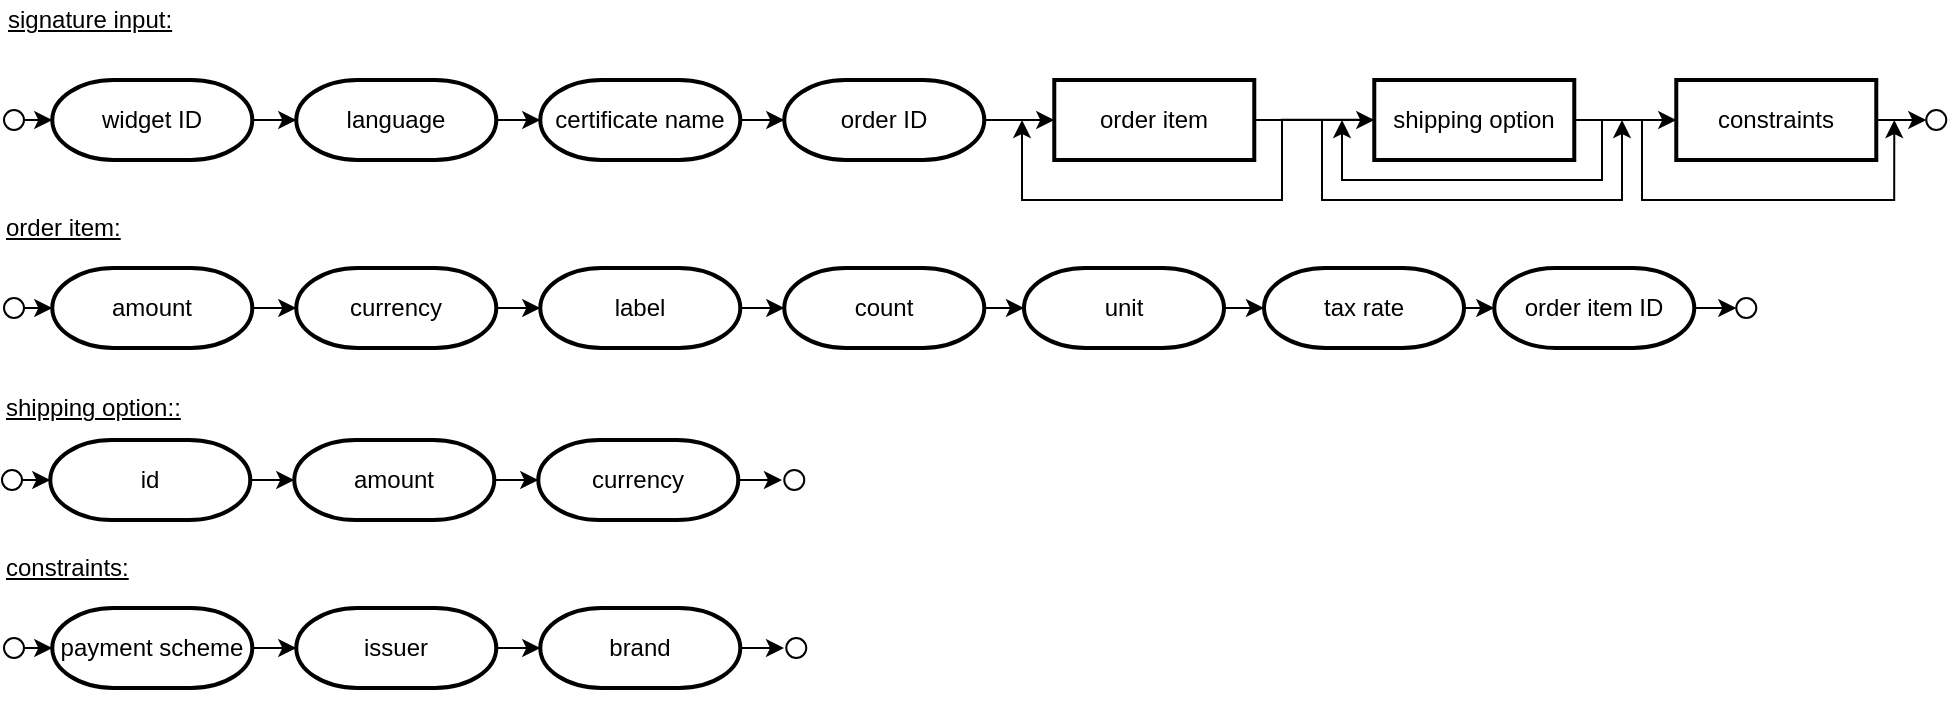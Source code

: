 <mxfile version="12.7.1"><diagram id="AGgxue8pLdZuXnIfCZJs" name="Page-1"><mxGraphModel dx="1722" dy="928" grid="1" gridSize="10" guides="1" tooltips="1" connect="1" arrows="1" fold="1" page="1" pageScale="1" pageWidth="1169" pageHeight="827" math="0" shadow="0"><root><mxCell id="0"/><mxCell id="1" parent="0"/><mxCell id="IXxSdgScEHod9mX3XxC--8" style="edgeStyle=orthogonalEdgeStyle;rounded=0;orthogonalLoop=1;jettySize=auto;html=1;exitX=1;exitY=0.5;exitDx=0;exitDy=0;entryX=0;entryY=0.5;entryDx=0;entryDy=0;" edge="1" parent="1" source="IXxSdgScEHod9mX3XxC--4" target="IXxSdgScEHod9mX3XxC--6"><mxGeometry relative="1" as="geometry"/></mxCell><mxCell id="IXxSdgScEHod9mX3XxC--99" style="edgeStyle=orthogonalEdgeStyle;rounded=0;orthogonalLoop=1;jettySize=auto;html=1;" edge="1" parent="1"><mxGeometry relative="1" as="geometry"><mxPoint x="560" y="60" as="targetPoint"/><mxPoint x="791" y="59.86" as="sourcePoint"/><Array as="points"><mxPoint x="690" y="60"/><mxPoint x="690" y="100"/><mxPoint x="560" y="100"/></Array></mxGeometry></mxCell><mxCell id="IXxSdgScEHod9mX3XxC--4" value="order item" style="rounded=0;whiteSpace=wrap;html=1;absoluteArcSize=1;arcSize=14;strokeWidth=2;comic=0;" vertex="1" parent="1"><mxGeometry x="576.14" y="40" width="100" height="40" as="geometry"/></mxCell><mxCell id="IXxSdgScEHod9mX3XxC--5" style="edgeStyle=orthogonalEdgeStyle;rounded=0;orthogonalLoop=1;jettySize=auto;html=1;exitX=0.5;exitY=1;exitDx=0;exitDy=0;exitPerimeter=0;" edge="1" parent="1" source="IXxSdgScEHod9mX3XxC--3" target="IXxSdgScEHod9mX3XxC--3"><mxGeometry relative="1" as="geometry"/></mxCell><mxCell id="IXxSdgScEHod9mX3XxC--17" style="edgeStyle=orthogonalEdgeStyle;curved=1;rounded=0;orthogonalLoop=1;jettySize=auto;html=1;exitX=1;exitY=0.5;exitDx=0;exitDy=0;exitPerimeter=0;entryX=0;entryY=0.5;entryDx=0;entryDy=0;entryPerimeter=0;" edge="1" parent="1" source="IXxSdgScEHod9mX3XxC--3" target="IXxSdgScEHod9mX3XxC--11"><mxGeometry relative="1" as="geometry"/></mxCell><mxCell id="IXxSdgScEHod9mX3XxC--3" value="&lt;span&gt;widget ID&lt;/span&gt;" style="strokeWidth=2;html=1;shape=mxgraph.flowchart.terminator;whiteSpace=wrap;rounded=1;comic=0;" vertex="1" parent="1"><mxGeometry x="75.14" y="40" width="100" height="40" as="geometry"/></mxCell><mxCell id="IXxSdgScEHod9mX3XxC--9" style="edgeStyle=orthogonalEdgeStyle;rounded=0;orthogonalLoop=1;jettySize=auto;html=1;exitX=1;exitY=0.5;exitDx=0;exitDy=0;entryX=0;entryY=0.5;entryDx=0;entryDy=0;" edge="1" parent="1" source="IXxSdgScEHod9mX3XxC--6" target="IXxSdgScEHod9mX3XxC--7"><mxGeometry relative="1" as="geometry"/></mxCell><mxCell id="IXxSdgScEHod9mX3XxC--35" style="edgeStyle=orthogonalEdgeStyle;rounded=0;orthogonalLoop=1;jettySize=auto;html=1;" edge="1" parent="1"><mxGeometry relative="1" as="geometry"><mxPoint x="876.14" y="60" as="sourcePoint"/><mxPoint x="996.14" y="60" as="targetPoint"/><Array as="points"><mxPoint x="870" y="60"/><mxPoint x="870" y="100"/><mxPoint x="996" y="100"/></Array></mxGeometry></mxCell><mxCell id="IXxSdgScEHod9mX3XxC--101" style="edgeStyle=orthogonalEdgeStyle;rounded=0;orthogonalLoop=1;jettySize=auto;html=1;" edge="1" parent="1"><mxGeometry relative="1" as="geometry"><mxPoint x="720" y="60" as="targetPoint"/><mxPoint x="850" y="60" as="sourcePoint"/><Array as="points"><mxPoint x="850" y="90"/><mxPoint x="720" y="90"/></Array></mxGeometry></mxCell><mxCell id="IXxSdgScEHod9mX3XxC--6" value="shipping option" style="rounded=0;whiteSpace=wrap;html=1;absoluteArcSize=1;arcSize=14;strokeWidth=2;comic=0;" vertex="1" parent="1"><mxGeometry x="736.14" y="40" width="100" height="40" as="geometry"/></mxCell><mxCell id="IXxSdgScEHod9mX3XxC--7" value="constraints" style="rounded=0;whiteSpace=wrap;html=1;absoluteArcSize=1;arcSize=14;strokeWidth=2;comic=0;" vertex="1" parent="1"><mxGeometry x="887.14" y="40" width="100" height="40" as="geometry"/></mxCell><mxCell id="IXxSdgScEHod9mX3XxC--18" style="edgeStyle=orthogonalEdgeStyle;curved=1;rounded=0;orthogonalLoop=1;jettySize=auto;html=1;exitX=1;exitY=0.5;exitDx=0;exitDy=0;exitPerimeter=0;entryX=0;entryY=0.5;entryDx=0;entryDy=0;entryPerimeter=0;" edge="1" parent="1" source="IXxSdgScEHod9mX3XxC--11" target="IXxSdgScEHod9mX3XxC--12"><mxGeometry relative="1" as="geometry"/></mxCell><mxCell id="IXxSdgScEHod9mX3XxC--11" value="&lt;span&gt;language&lt;/span&gt;" style="strokeWidth=2;html=1;shape=mxgraph.flowchart.terminator;whiteSpace=wrap;rounded=1;comic=0;" vertex="1" parent="1"><mxGeometry x="197.14" y="40" width="100" height="40" as="geometry"/></mxCell><mxCell id="IXxSdgScEHod9mX3XxC--19" style="edgeStyle=orthogonalEdgeStyle;curved=1;rounded=0;orthogonalLoop=1;jettySize=auto;html=1;exitX=1;exitY=0.5;exitDx=0;exitDy=0;exitPerimeter=0;entryX=0;entryY=0.5;entryDx=0;entryDy=0;entryPerimeter=0;" edge="1" parent="1" source="IXxSdgScEHod9mX3XxC--12" target="IXxSdgScEHod9mX3XxC--16"><mxGeometry relative="1" as="geometry"><mxPoint x="426.14" y="60" as="sourcePoint"/></mxGeometry></mxCell><mxCell id="IXxSdgScEHod9mX3XxC--12" value="&lt;span&gt;certificate name&lt;/span&gt;" style="strokeWidth=2;html=1;shape=mxgraph.flowchart.terminator;whiteSpace=wrap;rounded=1;comic=0;" vertex="1" parent="1"><mxGeometry x="319.14" y="40" width="100" height="40" as="geometry"/></mxCell><mxCell id="IXxSdgScEHod9mX3XxC--20" style="edgeStyle=orthogonalEdgeStyle;curved=1;rounded=0;orthogonalLoop=1;jettySize=auto;html=1;exitX=1;exitY=0.5;exitDx=0;exitDy=0;exitPerimeter=0;" edge="1" parent="1" source="IXxSdgScEHod9mX3XxC--16" target="IXxSdgScEHod9mX3XxC--4"><mxGeometry relative="1" as="geometry"/></mxCell><mxCell id="IXxSdgScEHod9mX3XxC--16" value="&lt;span&gt;order ID&lt;/span&gt;" style="strokeWidth=2;html=1;shape=mxgraph.flowchart.terminator;whiteSpace=wrap;rounded=1;comic=0;" vertex="1" parent="1"><mxGeometry x="441.14" y="40" width="100" height="40" as="geometry"/></mxCell><mxCell id="IXxSdgScEHod9mX3XxC--31" value="" style="ellipse;whiteSpace=wrap;html=1;aspect=fixed;rounded=0;comic=0;strokeWidth=1;" vertex="1" parent="1"><mxGeometry x="1012.14" y="55" width="10" height="10" as="geometry"/></mxCell><mxCell id="IXxSdgScEHod9mX3XxC--36" style="edgeStyle=orthogonalEdgeStyle;rounded=0;orthogonalLoop=1;jettySize=auto;html=1;exitX=1;exitY=0.5;exitDx=0;exitDy=0;entryX=0;entryY=0.5;entryDx=0;entryDy=0;" edge="1" parent="1" source="IXxSdgScEHod9mX3XxC--7" target="IXxSdgScEHod9mX3XxC--31"><mxGeometry relative="1" as="geometry"><mxPoint x="867.14" y="70" as="sourcePoint"/><mxPoint x="897.14" y="70" as="targetPoint"/></mxGeometry></mxCell><mxCell id="IXxSdgScEHod9mX3XxC--38" style="edgeStyle=orthogonalEdgeStyle;rounded=0;orthogonalLoop=1;jettySize=auto;html=1;exitX=1;exitY=0.5;exitDx=0;exitDy=0;entryX=0;entryY=0.5;entryDx=0;entryDy=0;entryPerimeter=0;" edge="1" parent="1" source="IXxSdgScEHod9mX3XxC--37" target="IXxSdgScEHod9mX3XxC--3"><mxGeometry relative="1" as="geometry"/></mxCell><mxCell id="IXxSdgScEHod9mX3XxC--37" value="" style="ellipse;whiteSpace=wrap;html=1;aspect=fixed;rounded=0;comic=0;strokeWidth=1;" vertex="1" parent="1"><mxGeometry x="51.0" y="55" width="10" height="10" as="geometry"/></mxCell><mxCell id="IXxSdgScEHod9mX3XxC--42" style="edgeStyle=orthogonalEdgeStyle;rounded=0;orthogonalLoop=1;jettySize=auto;html=1;exitX=0.5;exitY=1;exitDx=0;exitDy=0;exitPerimeter=0;" edge="1" parent="1" source="IXxSdgScEHod9mX3XxC--44" target="IXxSdgScEHod9mX3XxC--44"><mxGeometry relative="1" as="geometry"/></mxCell><mxCell id="IXxSdgScEHod9mX3XxC--43" style="edgeStyle=orthogonalEdgeStyle;curved=1;rounded=0;orthogonalLoop=1;jettySize=auto;html=1;exitX=1;exitY=0.5;exitDx=0;exitDy=0;exitPerimeter=0;entryX=0;entryY=0.5;entryDx=0;entryDy=0;entryPerimeter=0;" edge="1" parent="1" source="IXxSdgScEHod9mX3XxC--44" target="IXxSdgScEHod9mX3XxC--50"><mxGeometry relative="1" as="geometry"/></mxCell><mxCell id="IXxSdgScEHod9mX3XxC--44" value="&lt;span&gt;amount&lt;/span&gt;" style="strokeWidth=2;html=1;shape=mxgraph.flowchart.terminator;whiteSpace=wrap;rounded=1;comic=0;" vertex="1" parent="1"><mxGeometry x="75.14" y="134" width="100" height="40" as="geometry"/></mxCell><mxCell id="IXxSdgScEHod9mX3XxC--49" style="edgeStyle=orthogonalEdgeStyle;curved=1;rounded=0;orthogonalLoop=1;jettySize=auto;html=1;exitX=1;exitY=0.5;exitDx=0;exitDy=0;exitPerimeter=0;entryX=0;entryY=0.5;entryDx=0;entryDy=0;entryPerimeter=0;" edge="1" parent="1" source="IXxSdgScEHod9mX3XxC--50" target="IXxSdgScEHod9mX3XxC--52"><mxGeometry relative="1" as="geometry"/></mxCell><mxCell id="IXxSdgScEHod9mX3XxC--50" value="&lt;span&gt;currency&lt;/span&gt;" style="strokeWidth=2;html=1;shape=mxgraph.flowchart.terminator;whiteSpace=wrap;rounded=1;comic=0;" vertex="1" parent="1"><mxGeometry x="197.14" y="134" width="100" height="40" as="geometry"/></mxCell><mxCell id="IXxSdgScEHod9mX3XxC--51" style="edgeStyle=orthogonalEdgeStyle;curved=1;rounded=0;orthogonalLoop=1;jettySize=auto;html=1;exitX=1;exitY=0.5;exitDx=0;exitDy=0;exitPerimeter=0;entryX=0;entryY=0.5;entryDx=0;entryDy=0;entryPerimeter=0;" edge="1" parent="1" source="IXxSdgScEHod9mX3XxC--52" target="IXxSdgScEHod9mX3XxC--55"><mxGeometry relative="1" as="geometry"><mxPoint x="426.14" y="154" as="sourcePoint"/></mxGeometry></mxCell><mxCell id="IXxSdgScEHod9mX3XxC--52" value="&lt;span&gt;label&lt;/span&gt;" style="strokeWidth=2;html=1;shape=mxgraph.flowchart.terminator;whiteSpace=wrap;rounded=1;comic=0;" vertex="1" parent="1"><mxGeometry x="319.14" y="134" width="100" height="40" as="geometry"/></mxCell><mxCell id="IXxSdgScEHod9mX3XxC--63" style="edgeStyle=orthogonalEdgeStyle;rounded=0;orthogonalLoop=1;jettySize=auto;html=1;exitX=1;exitY=0.5;exitDx=0;exitDy=0;exitPerimeter=0;entryX=0;entryY=0.5;entryDx=0;entryDy=0;entryPerimeter=0;" edge="1" parent="1" source="IXxSdgScEHod9mX3XxC--55" target="IXxSdgScEHod9mX3XxC--60"><mxGeometry relative="1" as="geometry"/></mxCell><mxCell id="IXxSdgScEHod9mX3XxC--55" value="&lt;span&gt;count&lt;/span&gt;" style="strokeWidth=2;html=1;shape=mxgraph.flowchart.terminator;whiteSpace=wrap;rounded=1;comic=0;" vertex="1" parent="1"><mxGeometry x="441.14" y="134" width="100" height="40" as="geometry"/></mxCell><mxCell id="IXxSdgScEHod9mX3XxC--56" value="" style="ellipse;whiteSpace=wrap;html=1;aspect=fixed;rounded=0;comic=0;strokeWidth=1;" vertex="1" parent="1"><mxGeometry x="917.14" y="149" width="10" height="10" as="geometry"/></mxCell><mxCell id="IXxSdgScEHod9mX3XxC--57" style="edgeStyle=orthogonalEdgeStyle;rounded=0;orthogonalLoop=1;jettySize=auto;html=1;exitX=1;exitY=0.5;exitDx=0;exitDy=0;entryX=0;entryY=0.5;entryDx=0;entryDy=0;exitPerimeter=0;" edge="1" parent="1" source="IXxSdgScEHod9mX3XxC--62" target="IXxSdgScEHod9mX3XxC--56"><mxGeometry relative="1" as="geometry"><mxPoint x="926.14" y="154" as="sourcePoint"/><mxPoint x="836.14" y="164" as="targetPoint"/></mxGeometry></mxCell><mxCell id="IXxSdgScEHod9mX3XxC--58" style="edgeStyle=orthogonalEdgeStyle;rounded=0;orthogonalLoop=1;jettySize=auto;html=1;exitX=1;exitY=0.5;exitDx=0;exitDy=0;entryX=0;entryY=0.5;entryDx=0;entryDy=0;entryPerimeter=0;" edge="1" parent="1" source="IXxSdgScEHod9mX3XxC--59" target="IXxSdgScEHod9mX3XxC--44"><mxGeometry relative="1" as="geometry"/></mxCell><mxCell id="IXxSdgScEHod9mX3XxC--59" value="" style="ellipse;whiteSpace=wrap;html=1;aspect=fixed;rounded=0;comic=0;strokeWidth=1;" vertex="1" parent="1"><mxGeometry x="51.0" y="149" width="10" height="10" as="geometry"/></mxCell><mxCell id="IXxSdgScEHod9mX3XxC--64" style="edgeStyle=orthogonalEdgeStyle;rounded=0;orthogonalLoop=1;jettySize=auto;html=1;exitX=1;exitY=0.5;exitDx=0;exitDy=0;exitPerimeter=0;entryX=0;entryY=0.5;entryDx=0;entryDy=0;entryPerimeter=0;" edge="1" parent="1" source="IXxSdgScEHod9mX3XxC--60" target="IXxSdgScEHod9mX3XxC--61"><mxGeometry relative="1" as="geometry"/></mxCell><mxCell id="IXxSdgScEHod9mX3XxC--60" value="&lt;span&gt;unit&lt;/span&gt;" style="strokeWidth=2;html=1;shape=mxgraph.flowchart.terminator;whiteSpace=wrap;rounded=1;comic=0;" vertex="1" parent="1"><mxGeometry x="561" y="134" width="100" height="40" as="geometry"/></mxCell><mxCell id="IXxSdgScEHod9mX3XxC--65" style="edgeStyle=orthogonalEdgeStyle;rounded=0;orthogonalLoop=1;jettySize=auto;html=1;exitX=1;exitY=0.5;exitDx=0;exitDy=0;exitPerimeter=0;entryX=0;entryY=0.5;entryDx=0;entryDy=0;entryPerimeter=0;" edge="1" parent="1" source="IXxSdgScEHod9mX3XxC--61" target="IXxSdgScEHod9mX3XxC--62"><mxGeometry relative="1" as="geometry"/></mxCell><mxCell id="IXxSdgScEHod9mX3XxC--61" value="&lt;span&gt;tax rate&lt;/span&gt;" style="strokeWidth=2;html=1;shape=mxgraph.flowchart.terminator;whiteSpace=wrap;rounded=1;comic=0;" vertex="1" parent="1"><mxGeometry x="681" y="134" width="100" height="40" as="geometry"/></mxCell><mxCell id="IXxSdgScEHod9mX3XxC--62" value="&lt;span&gt;order item ID&lt;/span&gt;" style="strokeWidth=2;html=1;shape=mxgraph.flowchart.terminator;whiteSpace=wrap;rounded=1;comic=0;" vertex="1" parent="1"><mxGeometry x="796.14" y="134" width="100" height="40" as="geometry"/></mxCell><mxCell id="IXxSdgScEHod9mX3XxC--66" style="edgeStyle=orthogonalEdgeStyle;rounded=0;orthogonalLoop=1;jettySize=auto;html=1;exitX=0.5;exitY=1;exitDx=0;exitDy=0;exitPerimeter=0;" edge="1" parent="1" source="IXxSdgScEHod9mX3XxC--68" target="IXxSdgScEHod9mX3XxC--68"><mxGeometry relative="1" as="geometry"/></mxCell><mxCell id="IXxSdgScEHod9mX3XxC--67" style="edgeStyle=orthogonalEdgeStyle;curved=1;rounded=0;orthogonalLoop=1;jettySize=auto;html=1;exitX=1;exitY=0.5;exitDx=0;exitDy=0;exitPerimeter=0;entryX=0;entryY=0.5;entryDx=0;entryDy=0;entryPerimeter=0;" edge="1" parent="1" source="IXxSdgScEHod9mX3XxC--68" target="IXxSdgScEHod9mX3XxC--70"><mxGeometry relative="1" as="geometry"/></mxCell><mxCell id="IXxSdgScEHod9mX3XxC--68" value="&lt;span&gt;id&lt;/span&gt;" style="strokeWidth=2;html=1;shape=mxgraph.flowchart.terminator;whiteSpace=wrap;rounded=1;comic=0;" vertex="1" parent="1"><mxGeometry x="74.14" y="220" width="100" height="40" as="geometry"/></mxCell><mxCell id="IXxSdgScEHod9mX3XxC--69" style="edgeStyle=orthogonalEdgeStyle;curved=1;rounded=0;orthogonalLoop=1;jettySize=auto;html=1;exitX=1;exitY=0.5;exitDx=0;exitDy=0;exitPerimeter=0;entryX=0;entryY=0.5;entryDx=0;entryDy=0;entryPerimeter=0;" edge="1" parent="1" source="IXxSdgScEHod9mX3XxC--70" target="IXxSdgScEHod9mX3XxC--72"><mxGeometry relative="1" as="geometry"/></mxCell><mxCell id="IXxSdgScEHod9mX3XxC--70" value="&lt;span&gt;amount&lt;/span&gt;" style="strokeWidth=2;html=1;shape=mxgraph.flowchart.terminator;whiteSpace=wrap;rounded=1;comic=0;" vertex="1" parent="1"><mxGeometry x="196.14" y="220" width="100" height="40" as="geometry"/></mxCell><mxCell id="IXxSdgScEHod9mX3XxC--71" style="edgeStyle=orthogonalEdgeStyle;curved=1;rounded=0;orthogonalLoop=1;jettySize=auto;html=1;exitX=1;exitY=0.5;exitDx=0;exitDy=0;exitPerimeter=0;" edge="1" parent="1" source="IXxSdgScEHod9mX3XxC--72"><mxGeometry relative="1" as="geometry"><mxPoint x="425.14" y="240" as="sourcePoint"/><mxPoint x="440" y="240" as="targetPoint"/></mxGeometry></mxCell><mxCell id="IXxSdgScEHod9mX3XxC--72" value="&lt;span&gt;currency&lt;/span&gt;" style="strokeWidth=2;html=1;shape=mxgraph.flowchart.terminator;whiteSpace=wrap;rounded=1;comic=0;" vertex="1" parent="1"><mxGeometry x="318.14" y="220" width="100" height="40" as="geometry"/></mxCell><mxCell id="IXxSdgScEHod9mX3XxC--75" value="" style="ellipse;whiteSpace=wrap;html=1;aspect=fixed;rounded=0;comic=0;strokeWidth=1;" vertex="1" parent="1"><mxGeometry x="441.14" y="235" width="10" height="10" as="geometry"/></mxCell><mxCell id="IXxSdgScEHod9mX3XxC--77" style="edgeStyle=orthogonalEdgeStyle;rounded=0;orthogonalLoop=1;jettySize=auto;html=1;exitX=1;exitY=0.5;exitDx=0;exitDy=0;entryX=0;entryY=0.5;entryDx=0;entryDy=0;entryPerimeter=0;" edge="1" parent="1" source="IXxSdgScEHod9mX3XxC--78" target="IXxSdgScEHod9mX3XxC--68"><mxGeometry relative="1" as="geometry"/></mxCell><mxCell id="IXxSdgScEHod9mX3XxC--78" value="" style="ellipse;whiteSpace=wrap;html=1;aspect=fixed;rounded=0;comic=0;strokeWidth=1;" vertex="1" parent="1"><mxGeometry x="50.0" y="235" width="10" height="10" as="geometry"/></mxCell><mxCell id="IXxSdgScEHod9mX3XxC--84" style="edgeStyle=orthogonalEdgeStyle;rounded=0;orthogonalLoop=1;jettySize=auto;html=1;exitX=0.5;exitY=1;exitDx=0;exitDy=0;exitPerimeter=0;" edge="1" parent="1" source="IXxSdgScEHod9mX3XxC--86" target="IXxSdgScEHod9mX3XxC--86"><mxGeometry relative="1" as="geometry"/></mxCell><mxCell id="IXxSdgScEHod9mX3XxC--85" style="edgeStyle=orthogonalEdgeStyle;curved=1;rounded=0;orthogonalLoop=1;jettySize=auto;html=1;exitX=1;exitY=0.5;exitDx=0;exitDy=0;exitPerimeter=0;entryX=0;entryY=0.5;entryDx=0;entryDy=0;entryPerimeter=0;" edge="1" parent="1" source="IXxSdgScEHod9mX3XxC--86" target="IXxSdgScEHod9mX3XxC--88"><mxGeometry relative="1" as="geometry"/></mxCell><mxCell id="IXxSdgScEHod9mX3XxC--86" value="&lt;span&gt;payment scheme&lt;/span&gt;" style="strokeWidth=2;html=1;shape=mxgraph.flowchart.terminator;whiteSpace=wrap;rounded=1;comic=0;" vertex="1" parent="1"><mxGeometry x="75.14" y="304" width="100" height="40" as="geometry"/></mxCell><mxCell id="IXxSdgScEHod9mX3XxC--87" style="edgeStyle=orthogonalEdgeStyle;curved=1;rounded=0;orthogonalLoop=1;jettySize=auto;html=1;exitX=1;exitY=0.5;exitDx=0;exitDy=0;exitPerimeter=0;entryX=0;entryY=0.5;entryDx=0;entryDy=0;entryPerimeter=0;" edge="1" parent="1" source="IXxSdgScEHod9mX3XxC--88" target="IXxSdgScEHod9mX3XxC--90"><mxGeometry relative="1" as="geometry"/></mxCell><mxCell id="IXxSdgScEHod9mX3XxC--88" value="&lt;span&gt;issuer&lt;/span&gt;" style="strokeWidth=2;html=1;shape=mxgraph.flowchart.terminator;whiteSpace=wrap;rounded=1;comic=0;" vertex="1" parent="1"><mxGeometry x="197.14" y="304" width="100" height="40" as="geometry"/></mxCell><mxCell id="IXxSdgScEHod9mX3XxC--89" style="edgeStyle=orthogonalEdgeStyle;curved=1;rounded=0;orthogonalLoop=1;jettySize=auto;html=1;exitX=1;exitY=0.5;exitDx=0;exitDy=0;exitPerimeter=0;" edge="1" parent="1" source="IXxSdgScEHod9mX3XxC--90"><mxGeometry relative="1" as="geometry"><mxPoint x="426.14" y="324" as="sourcePoint"/><mxPoint x="441" y="324" as="targetPoint"/></mxGeometry></mxCell><mxCell id="IXxSdgScEHod9mX3XxC--90" value="&lt;span&gt;brand&lt;/span&gt;" style="strokeWidth=2;html=1;shape=mxgraph.flowchart.terminator;whiteSpace=wrap;rounded=1;comic=0;" vertex="1" parent="1"><mxGeometry x="319.14" y="304" width="100" height="40" as="geometry"/></mxCell><mxCell id="IXxSdgScEHod9mX3XxC--91" value="" style="ellipse;whiteSpace=wrap;html=1;aspect=fixed;rounded=0;comic=0;strokeWidth=1;" vertex="1" parent="1"><mxGeometry x="442.14" y="319" width="10" height="10" as="geometry"/></mxCell><mxCell id="IXxSdgScEHod9mX3XxC--92" style="edgeStyle=orthogonalEdgeStyle;rounded=0;orthogonalLoop=1;jettySize=auto;html=1;exitX=1;exitY=0.5;exitDx=0;exitDy=0;entryX=0;entryY=0.5;entryDx=0;entryDy=0;entryPerimeter=0;" edge="1" parent="1" source="IXxSdgScEHod9mX3XxC--93" target="IXxSdgScEHod9mX3XxC--86"><mxGeometry relative="1" as="geometry"/></mxCell><mxCell id="IXxSdgScEHod9mX3XxC--93" value="" style="ellipse;whiteSpace=wrap;html=1;aspect=fixed;rounded=0;comic=0;strokeWidth=1;" vertex="1" parent="1"><mxGeometry x="51.0" y="319" width="10" height="10" as="geometry"/></mxCell><mxCell id="IXxSdgScEHod9mX3XxC--95" value="signature input:" style="text;html=1;strokeColor=none;fillColor=none;align=left;verticalAlign=middle;whiteSpace=wrap;rounded=0;comic=0;fontStyle=4" vertex="1" parent="1"><mxGeometry x="51" width="89" height="20" as="geometry"/></mxCell><mxCell id="IXxSdgScEHod9mX3XxC--96" value="order item:" style="text;html=1;strokeColor=none;fillColor=none;align=left;verticalAlign=middle;whiteSpace=wrap;rounded=0;comic=0;fontStyle=4" vertex="1" parent="1"><mxGeometry x="50" y="104" width="70" height="20" as="geometry"/></mxCell><mxCell id="IXxSdgScEHod9mX3XxC--97" value="shipping option::" style="text;html=1;strokeColor=none;fillColor=none;align=left;verticalAlign=middle;whiteSpace=wrap;rounded=0;comic=0;fontStyle=4" vertex="1" parent="1"><mxGeometry x="50" y="194" width="90" height="20" as="geometry"/></mxCell><mxCell id="IXxSdgScEHod9mX3XxC--98" value="constraints:" style="text;html=1;strokeColor=none;fillColor=none;align=left;verticalAlign=middle;whiteSpace=wrap;rounded=0;comic=0;fontStyle=4" vertex="1" parent="1"><mxGeometry x="50" y="274" width="80" height="20" as="geometry"/></mxCell><mxCell id="IXxSdgScEHod9mX3XxC--102" style="edgeStyle=orthogonalEdgeStyle;rounded=0;orthogonalLoop=1;jettySize=auto;html=1;" edge="1" parent="1"><mxGeometry relative="1" as="geometry"><mxPoint x="710" y="60" as="sourcePoint"/><mxPoint x="860" y="60" as="targetPoint"/><Array as="points"><mxPoint x="710" y="100"/><mxPoint x="860" y="100"/></Array></mxGeometry></mxCell></root></mxGraphModel></diagram></mxfile>